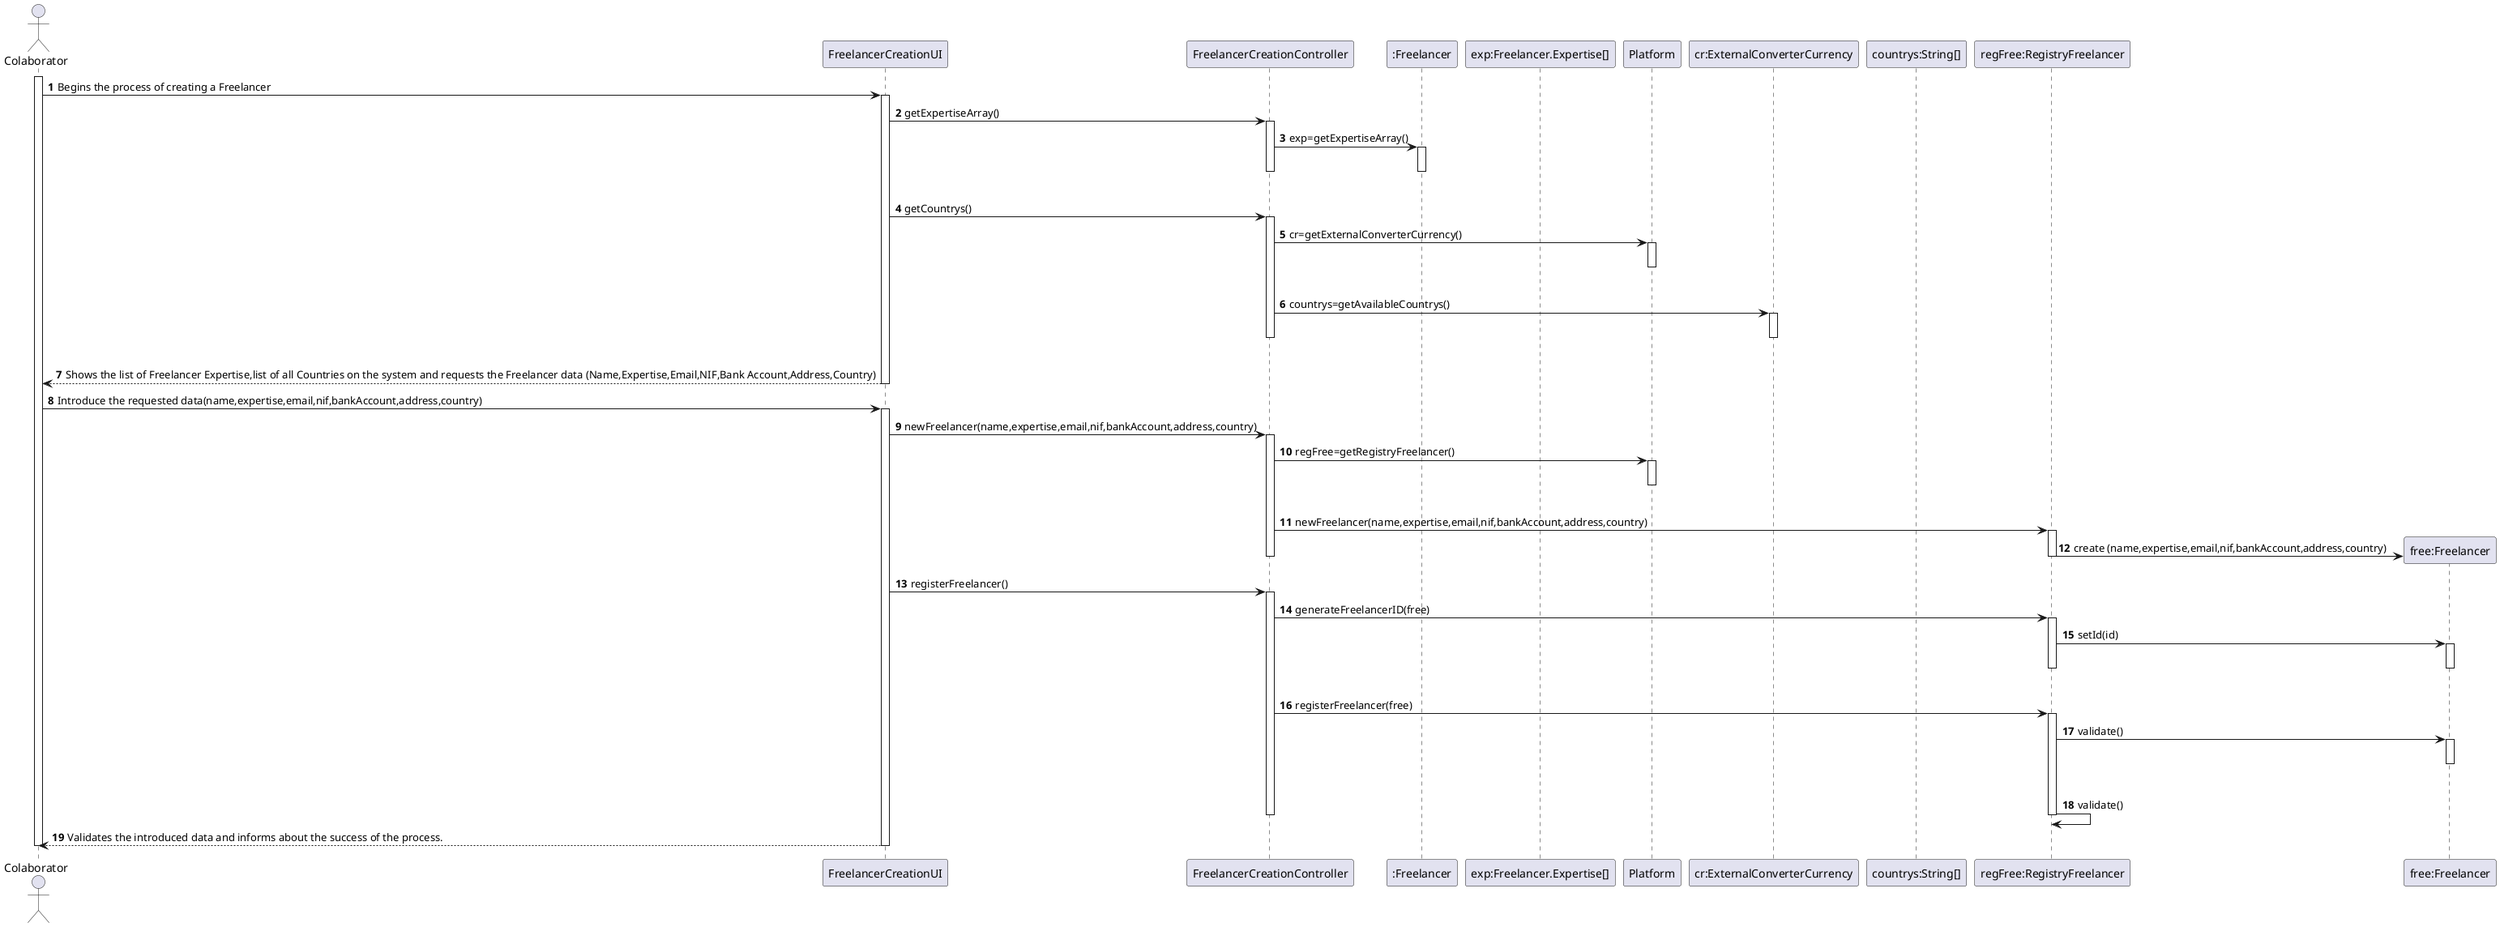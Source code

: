 @startuml
autonumber

actor "Colaborator" as Actor
participant "FreelancerCreationUI" as UI
participant "FreelancerCreationController" as Controller
participant ":Freelancer" as Freelancer
participant "exp:Freelancer.Expertise[]"
participant "Platform" as PLAT
participant "cr:ExternalConverterCurrency" as cr
participant "countrys:String[]"
participant "regFree:RegistryFreelancer" as regFree
participant "free:Freelancer" as Free

activate Actor
Actor -> UI : Begins the process of creating a Freelancer
activate UI
UI->Controller: getExpertiseArray()
activate Controller
Controller->Freelancer:exp=getExpertiseArray()
activate Freelancer
|||
deactivate Freelancer
deactivate Controller
UI->Controller: getCountrys()
activate Controller
Controller -> PLAT : cr=getExternalConverterCurrency()
activate PLAT
|||
deactivate PLAT
Controller->cr:countrys=getAvailableCountrys()
activate cr
|||
deactivate cr
deactivate Controller
UI ---> Actor : Shows the list of Freelancer Expertise,list of all Countries on the system and requests the Freelancer data (Name,Expertise,Email,NIF,Bank Account,Address,Country)
deactivate UI
Actor -> UI : Introduce the requested data(name,expertise,email,nif,bankAccount,address,country)
activate UI
UI->Controller : newFreelancer(name,expertise,email,nif,bankAccount,address,country)
activate Controller
Controller -> PLAT : regFree=getRegistryFreelancer()
activate PLAT
|||
deactivate PLAT
Controller -> regFree :  newFreelancer(name,expertise,email,nif,bankAccount,address,country)
activate regFree
regFree -> Free **: create (name,expertise,email,nif,bankAccount,address,country)


deactivate Free
deactivate regFree
deactivate Controller
UI->Controller:registerFreelancer()
activate Controller
Controller->regFree:generateFreelancerID(free)
activate regFree
regFree->Free:setId(id)
activate Free
|||
deactivate Free
deactivate regFree
Controller->regFree:registerFreelancer(free)
activate regFree
regFree->Free:validate()
activate Free
|||
deactivate Free
regFree->regFree:validate()
deactivate regFree
deactivate Controller
UI--->Actor :Validates the introduced data and informs about the success of the process.
deactivate Actor
deactivate UI



@enduml